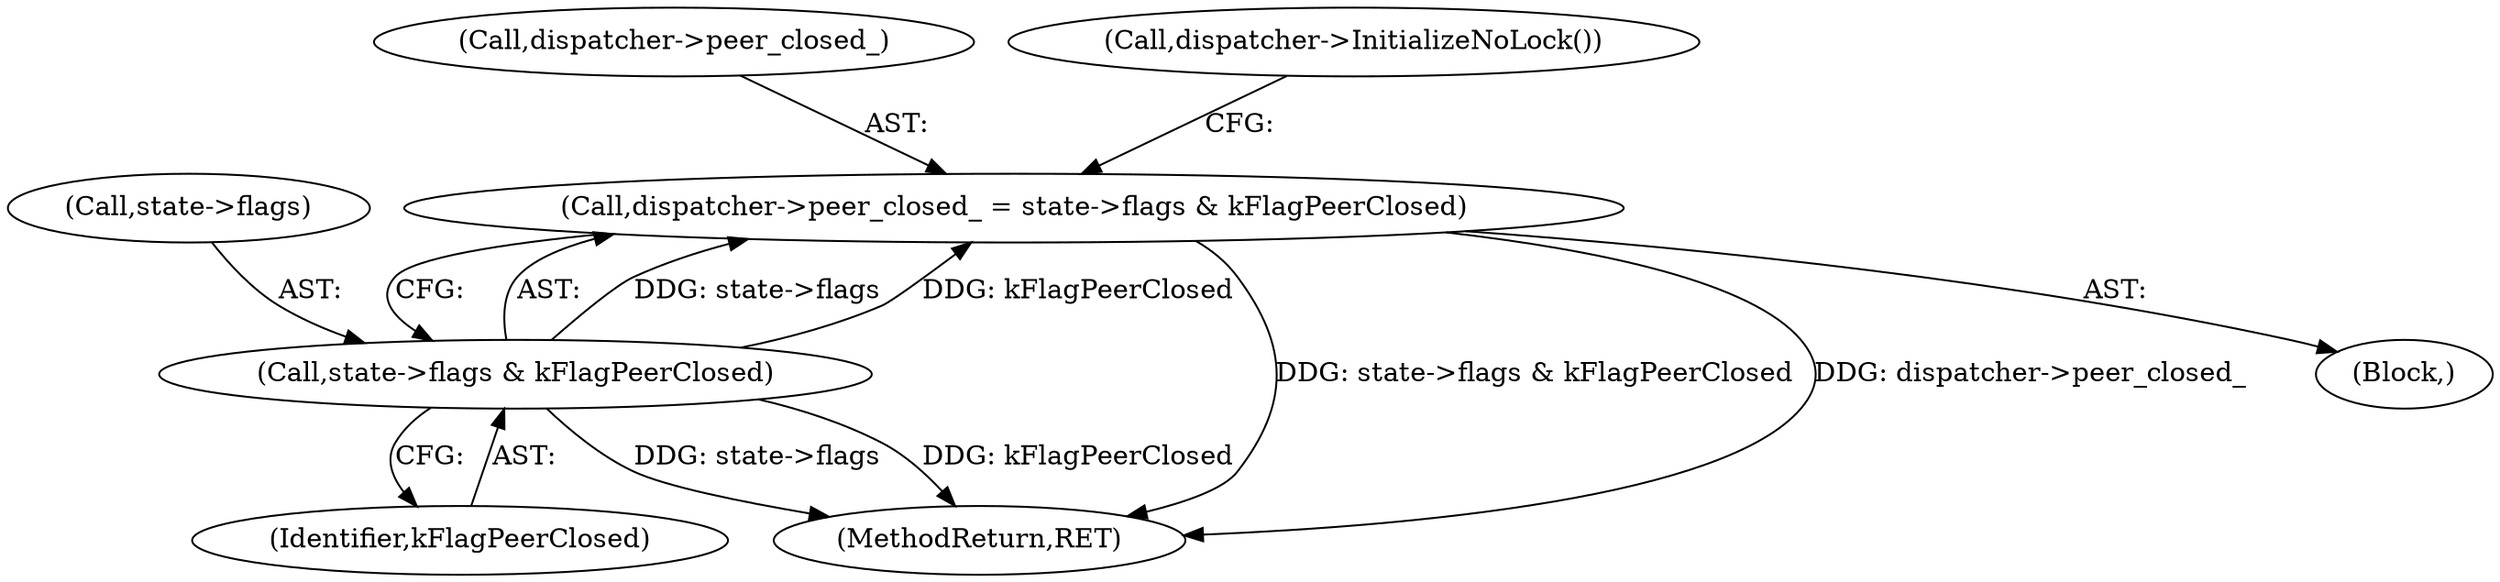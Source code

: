 digraph "0_Chrome_66e24a8793615bd9d5c238b1745b093090e1f72d_0@API" {
"1000260" [label="(Call,dispatcher->peer_closed_ = state->flags & kFlagPeerClosed)"];
"1000264" [label="(Call,state->flags & kFlagPeerClosed)"];
"1000268" [label="(Identifier,kFlagPeerClosed)"];
"1000244" [label="(Block,)"];
"1000260" [label="(Call,dispatcher->peer_closed_ = state->flags & kFlagPeerClosed)"];
"1000261" [label="(Call,dispatcher->peer_closed_)"];
"1000264" [label="(Call,state->flags & kFlagPeerClosed)"];
"1000271" [label="(Call,dispatcher->InitializeNoLock())"];
"1000288" [label="(MethodReturn,RET)"];
"1000265" [label="(Call,state->flags)"];
"1000260" -> "1000244"  [label="AST: "];
"1000260" -> "1000264"  [label="CFG: "];
"1000261" -> "1000260"  [label="AST: "];
"1000264" -> "1000260"  [label="AST: "];
"1000271" -> "1000260"  [label="CFG: "];
"1000260" -> "1000288"  [label="DDG: state->flags & kFlagPeerClosed"];
"1000260" -> "1000288"  [label="DDG: dispatcher->peer_closed_"];
"1000264" -> "1000260"  [label="DDG: state->flags"];
"1000264" -> "1000260"  [label="DDG: kFlagPeerClosed"];
"1000264" -> "1000268"  [label="CFG: "];
"1000265" -> "1000264"  [label="AST: "];
"1000268" -> "1000264"  [label="AST: "];
"1000264" -> "1000288"  [label="DDG: state->flags"];
"1000264" -> "1000288"  [label="DDG: kFlagPeerClosed"];
}
